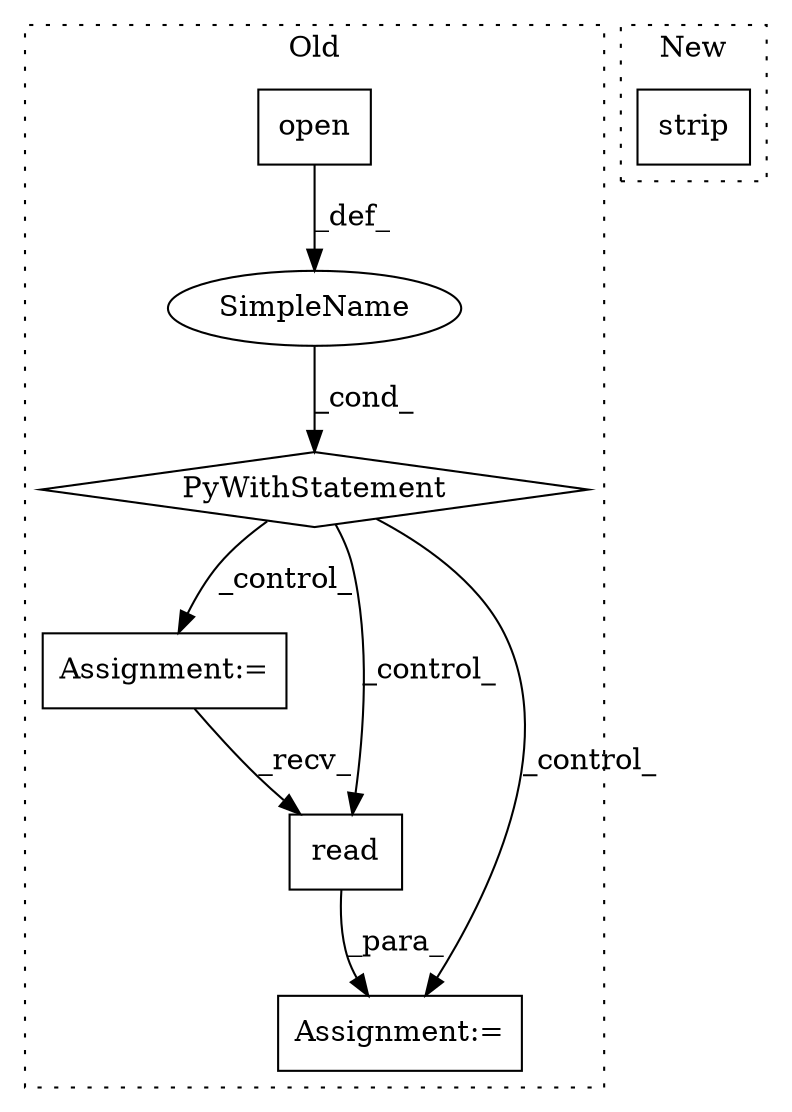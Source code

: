 digraph G {
subgraph cluster0 {
1 [label="PyWithStatement" a="104" s="623,668" l="10,2" shape="diamond"];
3 [label="Assignment:=" a="7" s="687" l="1" shape="box"];
4 [label="SimpleName" a="42" s="" l="" shape="ellipse"];
5 [label="Assignment:=" a="7" s="790" l="16" shape="box"];
6 [label="open" a="32" s="636,667" l="5,1" shape="box"];
7 [label="read" a="32" s="706" l="6" shape="box"];
label = "Old";
style="dotted";
}
subgraph cluster1 {
2 [label="strip" a="32" s="519" l="7" shape="box"];
label = "New";
style="dotted";
}
1 -> 5 [label="_control_"];
1 -> 7 [label="_control_"];
1 -> 3 [label="_control_"];
3 -> 7 [label="_recv_"];
4 -> 1 [label="_cond_"];
6 -> 4 [label="_def_"];
7 -> 5 [label="_para_"];
}
